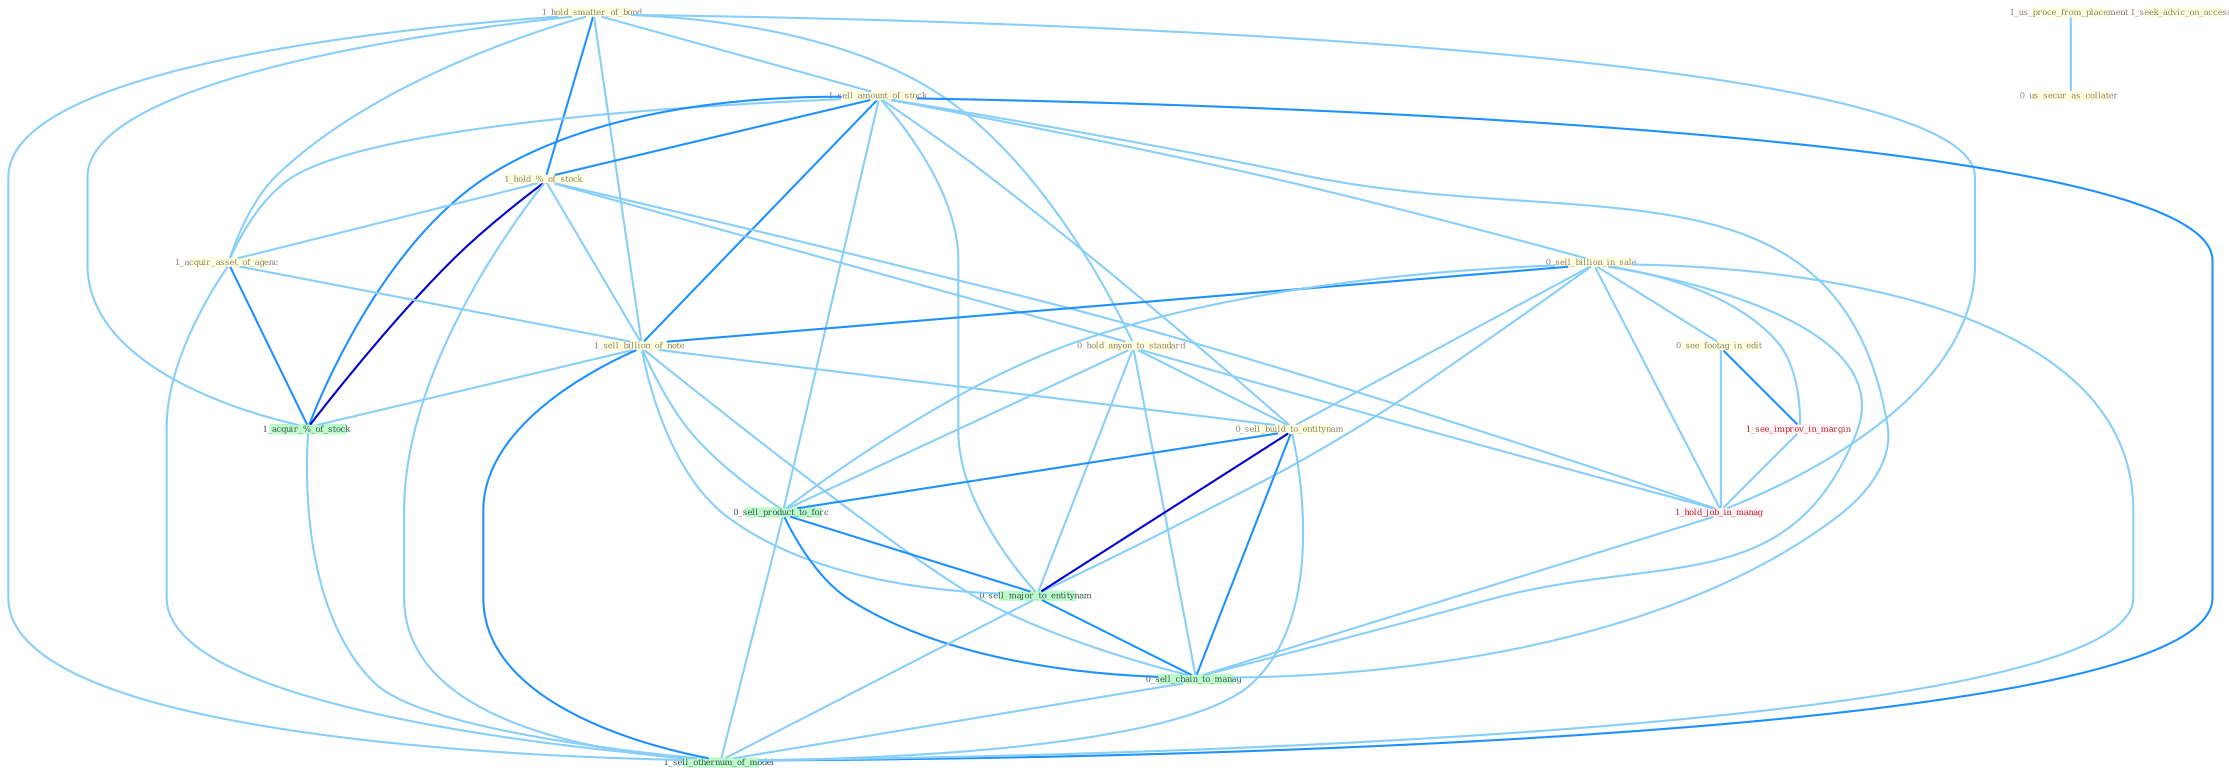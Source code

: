 Graph G{ 
    node
    [shape=polygon,style=filled,width=.5,height=.06,color="#BDFCC9",fixedsize=true,fontsize=4,
    fontcolor="#2f4f4f"];
    {node
    [color="#ffffe0", fontcolor="#8b7d6b"] "1_hold_smatter_of_bond " "1_sell_amount_of_stock " "1_hold_%_of_stock " "0_sell_billion_in_sale " "1_us_proce_from_placement " "1_acquir_asset_of_agenc " "1_sell_billion_of_note " "0_hold_anyon_to_standard " "0_see_footag_in_edit " "0_sell_build_to_entitynam " "0_us_secur_as_collater " "1_seek_advic_on_access "}
{node [color="#fff0f5", fontcolor="#b22222"] "1_see_improv_in_margin " "1_hold_job_in_manag "}
edge [color="#B0E2FF"];

	"1_hold_smatter_of_bond " -- "1_sell_amount_of_stock " [w="1", color="#87cefa" ];
	"1_hold_smatter_of_bond " -- "1_hold_%_of_stock " [w="2", color="#1e90ff" , len=0.8];
	"1_hold_smatter_of_bond " -- "1_acquir_asset_of_agenc " [w="1", color="#87cefa" ];
	"1_hold_smatter_of_bond " -- "1_sell_billion_of_note " [w="1", color="#87cefa" ];
	"1_hold_smatter_of_bond " -- "0_hold_anyon_to_standard " [w="1", color="#87cefa" ];
	"1_hold_smatter_of_bond " -- "1_acquir_%_of_stock " [w="1", color="#87cefa" ];
	"1_hold_smatter_of_bond " -- "1_hold_job_in_manag " [w="1", color="#87cefa" ];
	"1_hold_smatter_of_bond " -- "1_sell_othernum_of_model " [w="1", color="#87cefa" ];
	"1_sell_amount_of_stock " -- "1_hold_%_of_stock " [w="2", color="#1e90ff" , len=0.8];
	"1_sell_amount_of_stock " -- "0_sell_billion_in_sale " [w="1", color="#87cefa" ];
	"1_sell_amount_of_stock " -- "1_acquir_asset_of_agenc " [w="1", color="#87cefa" ];
	"1_sell_amount_of_stock " -- "1_sell_billion_of_note " [w="2", color="#1e90ff" , len=0.8];
	"1_sell_amount_of_stock " -- "0_sell_build_to_entitynam " [w="1", color="#87cefa" ];
	"1_sell_amount_of_stock " -- "1_acquir_%_of_stock " [w="2", color="#1e90ff" , len=0.8];
	"1_sell_amount_of_stock " -- "0_sell_product_to_forc " [w="1", color="#87cefa" ];
	"1_sell_amount_of_stock " -- "0_sell_major_to_entitynam " [w="1", color="#87cefa" ];
	"1_sell_amount_of_stock " -- "0_sell_chain_to_manag " [w="1", color="#87cefa" ];
	"1_sell_amount_of_stock " -- "1_sell_othernum_of_model " [w="2", color="#1e90ff" , len=0.8];
	"1_hold_%_of_stock " -- "1_acquir_asset_of_agenc " [w="1", color="#87cefa" ];
	"1_hold_%_of_stock " -- "1_sell_billion_of_note " [w="1", color="#87cefa" ];
	"1_hold_%_of_stock " -- "0_hold_anyon_to_standard " [w="1", color="#87cefa" ];
	"1_hold_%_of_stock " -- "1_acquir_%_of_stock " [w="3", color="#0000cd" , len=0.6];
	"1_hold_%_of_stock " -- "1_hold_job_in_manag " [w="1", color="#87cefa" ];
	"1_hold_%_of_stock " -- "1_sell_othernum_of_model " [w="1", color="#87cefa" ];
	"0_sell_billion_in_sale " -- "1_sell_billion_of_note " [w="2", color="#1e90ff" , len=0.8];
	"0_sell_billion_in_sale " -- "0_see_footag_in_edit " [w="1", color="#87cefa" ];
	"0_sell_billion_in_sale " -- "0_sell_build_to_entitynam " [w="1", color="#87cefa" ];
	"0_sell_billion_in_sale " -- "1_see_improv_in_margin " [w="1", color="#87cefa" ];
	"0_sell_billion_in_sale " -- "1_hold_job_in_manag " [w="1", color="#87cefa" ];
	"0_sell_billion_in_sale " -- "0_sell_product_to_forc " [w="1", color="#87cefa" ];
	"0_sell_billion_in_sale " -- "0_sell_major_to_entitynam " [w="1", color="#87cefa" ];
	"0_sell_billion_in_sale " -- "0_sell_chain_to_manag " [w="1", color="#87cefa" ];
	"0_sell_billion_in_sale " -- "1_sell_othernum_of_model " [w="1", color="#87cefa" ];
	"1_us_proce_from_placement " -- "0_us_secur_as_collater " [w="1", color="#87cefa" ];
	"1_acquir_asset_of_agenc " -- "1_sell_billion_of_note " [w="1", color="#87cefa" ];
	"1_acquir_asset_of_agenc " -- "1_acquir_%_of_stock " [w="2", color="#1e90ff" , len=0.8];
	"1_acquir_asset_of_agenc " -- "1_sell_othernum_of_model " [w="1", color="#87cefa" ];
	"1_sell_billion_of_note " -- "0_sell_build_to_entitynam " [w="1", color="#87cefa" ];
	"1_sell_billion_of_note " -- "1_acquir_%_of_stock " [w="1", color="#87cefa" ];
	"1_sell_billion_of_note " -- "0_sell_product_to_forc " [w="1", color="#87cefa" ];
	"1_sell_billion_of_note " -- "0_sell_major_to_entitynam " [w="1", color="#87cefa" ];
	"1_sell_billion_of_note " -- "0_sell_chain_to_manag " [w="1", color="#87cefa" ];
	"1_sell_billion_of_note " -- "1_sell_othernum_of_model " [w="2", color="#1e90ff" , len=0.8];
	"0_hold_anyon_to_standard " -- "0_sell_build_to_entitynam " [w="1", color="#87cefa" ];
	"0_hold_anyon_to_standard " -- "1_hold_job_in_manag " [w="1", color="#87cefa" ];
	"0_hold_anyon_to_standard " -- "0_sell_product_to_forc " [w="1", color="#87cefa" ];
	"0_hold_anyon_to_standard " -- "0_sell_major_to_entitynam " [w="1", color="#87cefa" ];
	"0_hold_anyon_to_standard " -- "0_sell_chain_to_manag " [w="1", color="#87cefa" ];
	"0_see_footag_in_edit " -- "1_see_improv_in_margin " [w="2", color="#1e90ff" , len=0.8];
	"0_see_footag_in_edit " -- "1_hold_job_in_manag " [w="1", color="#87cefa" ];
	"0_sell_build_to_entitynam " -- "0_sell_product_to_forc " [w="2", color="#1e90ff" , len=0.8];
	"0_sell_build_to_entitynam " -- "0_sell_major_to_entitynam " [w="3", color="#0000cd" , len=0.6];
	"0_sell_build_to_entitynam " -- "0_sell_chain_to_manag " [w="2", color="#1e90ff" , len=0.8];
	"0_sell_build_to_entitynam " -- "1_sell_othernum_of_model " [w="1", color="#87cefa" ];
	"1_see_improv_in_margin " -- "1_hold_job_in_manag " [w="1", color="#87cefa" ];
	"1_acquir_%_of_stock " -- "1_sell_othernum_of_model " [w="1", color="#87cefa" ];
	"1_hold_job_in_manag " -- "0_sell_chain_to_manag " [w="1", color="#87cefa" ];
	"0_sell_product_to_forc " -- "0_sell_major_to_entitynam " [w="2", color="#1e90ff" , len=0.8];
	"0_sell_product_to_forc " -- "0_sell_chain_to_manag " [w="2", color="#1e90ff" , len=0.8];
	"0_sell_product_to_forc " -- "1_sell_othernum_of_model " [w="1", color="#87cefa" ];
	"0_sell_major_to_entitynam " -- "0_sell_chain_to_manag " [w="2", color="#1e90ff" , len=0.8];
	"0_sell_major_to_entitynam " -- "1_sell_othernum_of_model " [w="1", color="#87cefa" ];
	"0_sell_chain_to_manag " -- "1_sell_othernum_of_model " [w="1", color="#87cefa" ];
}